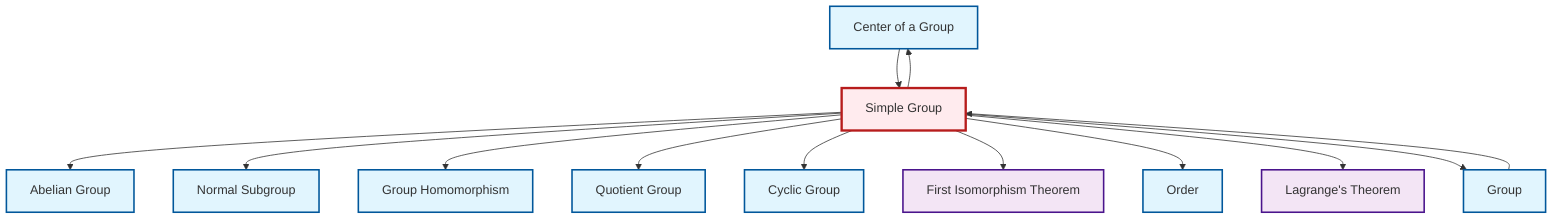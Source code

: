 graph TD
    classDef definition fill:#e1f5fe,stroke:#01579b,stroke-width:2px
    classDef theorem fill:#f3e5f5,stroke:#4a148c,stroke-width:2px
    classDef axiom fill:#fff3e0,stroke:#e65100,stroke-width:2px
    classDef example fill:#e8f5e9,stroke:#1b5e20,stroke-width:2px
    classDef current fill:#ffebee,stroke:#b71c1c,stroke-width:3px
    def-center-of-group["Center of a Group"]:::definition
    def-group["Group"]:::definition
    def-cyclic-group["Cyclic Group"]:::definition
    def-quotient-group["Quotient Group"]:::definition
    thm-first-isomorphism["First Isomorphism Theorem"]:::theorem
    def-order["Order"]:::definition
    def-homomorphism["Group Homomorphism"]:::definition
    def-normal-subgroup["Normal Subgroup"]:::definition
    def-simple-group["Simple Group"]:::definition
    def-abelian-group["Abelian Group"]:::definition
    thm-lagrange["Lagrange's Theorem"]:::theorem
    def-simple-group --> def-abelian-group
    def-simple-group --> def-normal-subgroup
    def-simple-group --> def-homomorphism
    def-simple-group --> def-quotient-group
    def-center-of-group --> def-simple-group
    def-simple-group --> def-center-of-group
    def-simple-group --> def-cyclic-group
    def-group --> def-simple-group
    def-simple-group --> thm-first-isomorphism
    def-simple-group --> def-order
    def-simple-group --> thm-lagrange
    def-simple-group --> def-group
    class def-simple-group current